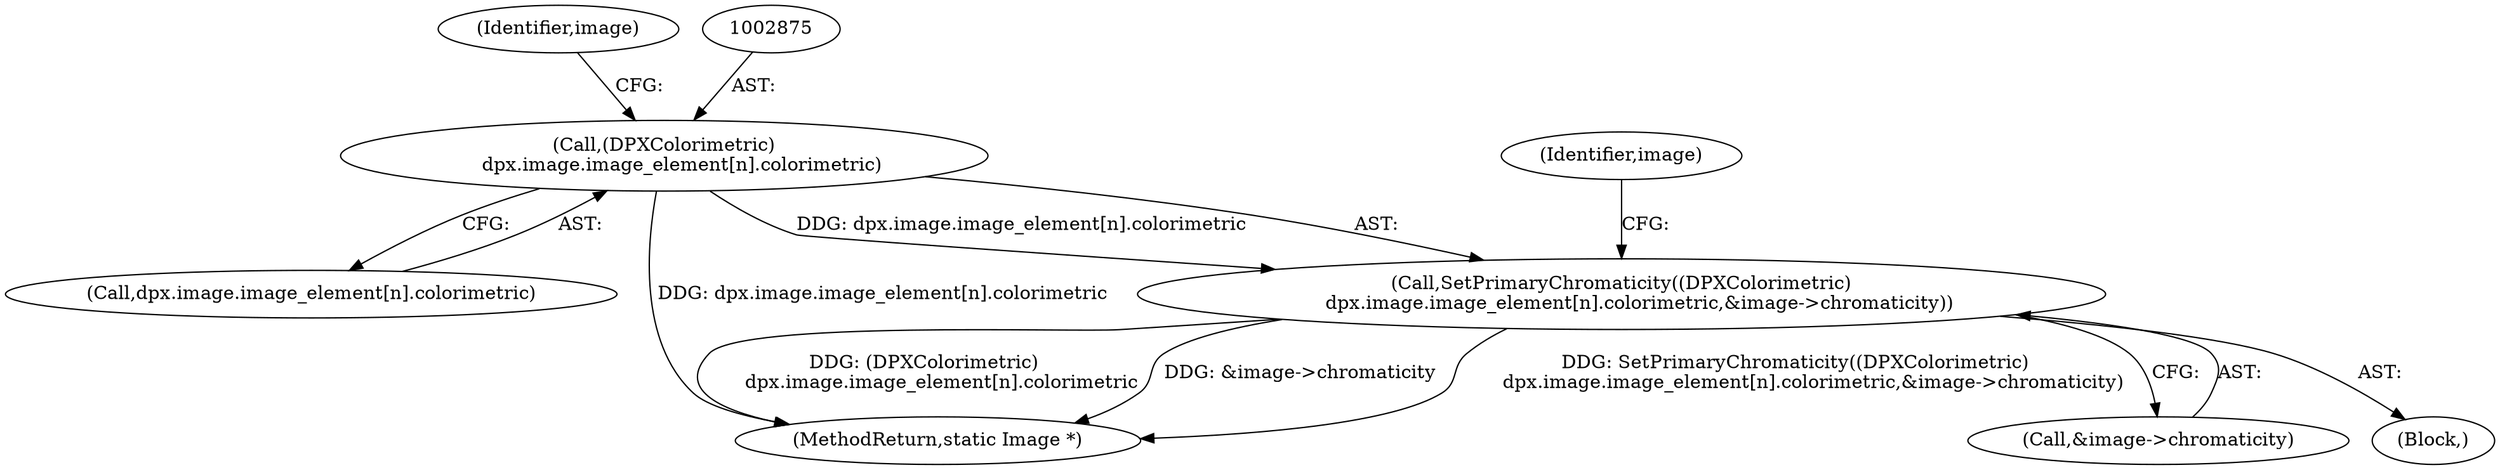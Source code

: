 digraph "0_ImageMagick_f6e9d0d9955e85bdd7540b251cd50d598dacc5e6_14@pointer" {
"1002873" [label="(Call,SetPrimaryChromaticity((DPXColorimetric)\n      dpx.image.image_element[n].colorimetric,&image->chromaticity))"];
"1002874" [label="(Call,(DPXColorimetric)\n      dpx.image.image_element[n].colorimetric)"];
"1002876" [label="(Call,dpx.image.image_element[n].colorimetric)"];
"1003259" [label="(MethodReturn,static Image *)"];
"1002885" [label="(Call,&image->chromaticity)"];
"1002873" [label="(Call,SetPrimaryChromaticity((DPXColorimetric)\n      dpx.image.image_element[n].colorimetric,&image->chromaticity))"];
"1002874" [label="(Call,(DPXColorimetric)\n      dpx.image.image_element[n].colorimetric)"];
"1002891" [label="(Identifier,image)"];
"1002805" [label="(Block,)"];
"1002887" [label="(Identifier,image)"];
"1002873" -> "1002805"  [label="AST: "];
"1002873" -> "1002885"  [label="CFG: "];
"1002874" -> "1002873"  [label="AST: "];
"1002885" -> "1002873"  [label="AST: "];
"1002891" -> "1002873"  [label="CFG: "];
"1002873" -> "1003259"  [label="DDG: SetPrimaryChromaticity((DPXColorimetric)\n      dpx.image.image_element[n].colorimetric,&image->chromaticity)"];
"1002873" -> "1003259"  [label="DDG: (DPXColorimetric)\n      dpx.image.image_element[n].colorimetric"];
"1002873" -> "1003259"  [label="DDG: &image->chromaticity"];
"1002874" -> "1002873"  [label="DDG: dpx.image.image_element[n].colorimetric"];
"1002874" -> "1002876"  [label="CFG: "];
"1002875" -> "1002874"  [label="AST: "];
"1002876" -> "1002874"  [label="AST: "];
"1002887" -> "1002874"  [label="CFG: "];
"1002874" -> "1003259"  [label="DDG: dpx.image.image_element[n].colorimetric"];
}
